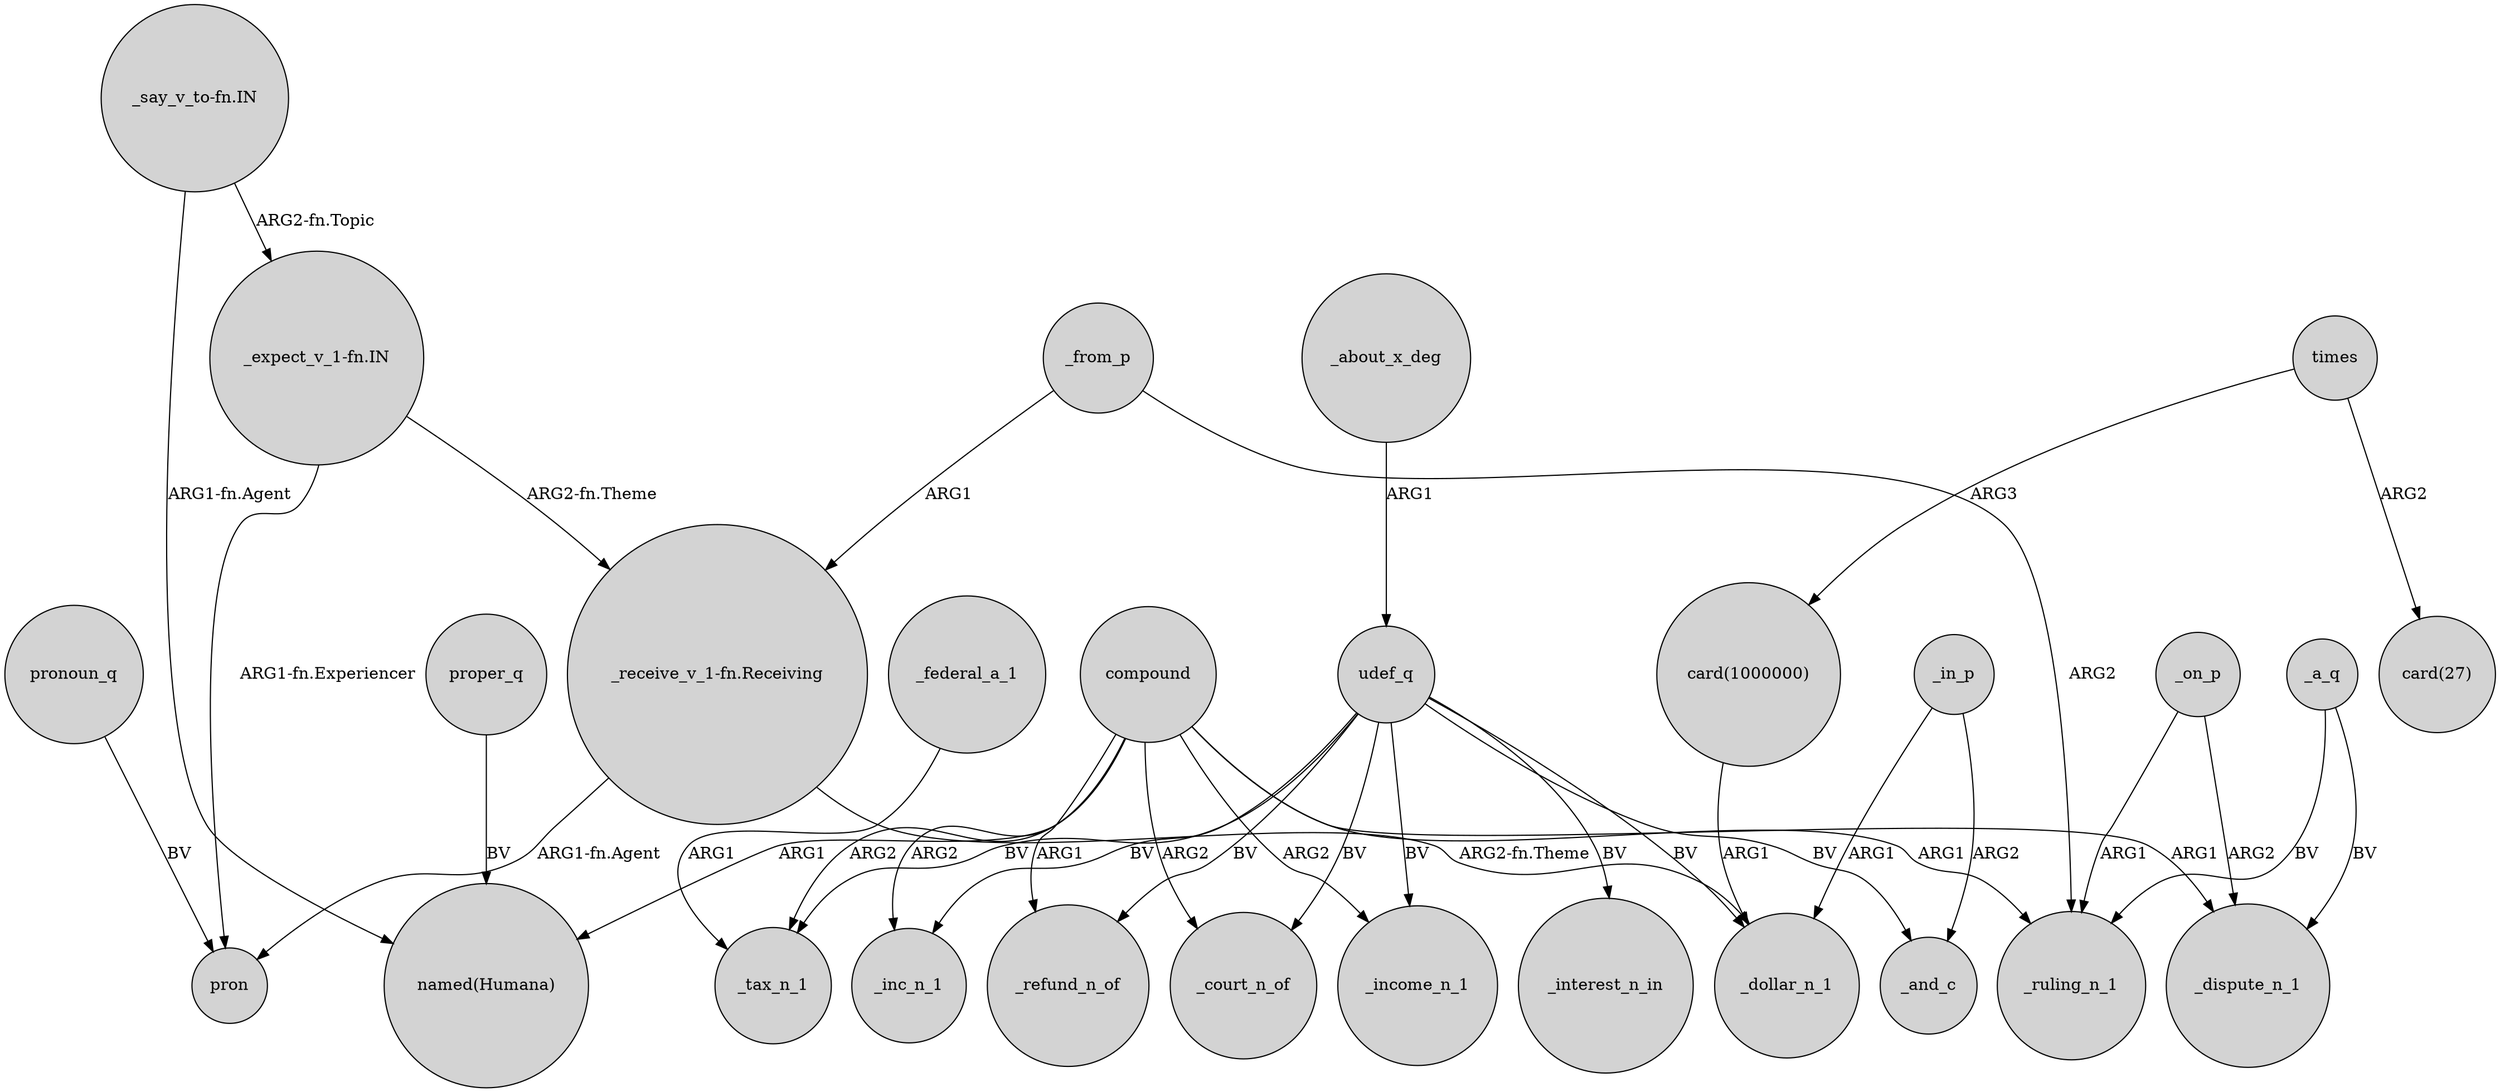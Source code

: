 digraph {
	node [shape=circle style=filled]
	"card(1000000)" -> _dollar_n_1 [label=ARG1]
	"_expect_v_1-fn.IN" -> "_receive_v_1-fn.Receiving" [label="ARG2-fn.Theme"]
	udef_q -> _inc_n_1 [label=BV]
	compound -> _refund_n_of [label=ARG1]
	_on_p -> _dispute_n_1 [label=ARG2]
	_federal_a_1 -> _tax_n_1 [label=ARG1]
	udef_q -> _court_n_of [label=BV]
	times -> "card(27)" [label=ARG2]
	udef_q -> _interest_n_in [label=BV]
	proper_q -> "named(Humana)" [label=BV]
	_on_p -> _ruling_n_1 [label=ARG1]
	_about_x_deg -> udef_q [label=ARG1]
	"_receive_v_1-fn.Receiving" -> _dollar_n_1 [label="ARG2-fn.Theme"]
	_a_q -> _dispute_n_1 [label=BV]
	udef_q -> _refund_n_of [label=BV]
	compound -> _dispute_n_1 [label=ARG1]
	compound -> "named(Humana)" [label=ARG1]
	"_receive_v_1-fn.Receiving" -> pron [label="ARG1-fn.Agent"]
	compound -> _income_n_1 [label=ARG2]
	pronoun_q -> pron [label=BV]
	udef_q -> _tax_n_1 [label=BV]
	compound -> _ruling_n_1 [label=ARG1]
	times -> "card(1000000)" [label=ARG3]
	compound -> _court_n_of [label=ARG2]
	"_say_v_to-fn.IN" -> "named(Humana)" [label="ARG1-fn.Agent"]
	"_expect_v_1-fn.IN" -> pron [label="ARG1-fn.Experiencer"]
	_a_q -> _ruling_n_1 [label=BV]
	_from_p -> "_receive_v_1-fn.Receiving" [label=ARG1]
	_in_p -> _dollar_n_1 [label=ARG1]
	"_say_v_to-fn.IN" -> "_expect_v_1-fn.IN" [label="ARG2-fn.Topic"]
	_from_p -> _ruling_n_1 [label=ARG2]
	compound -> _tax_n_1 [label=ARG2]
	udef_q -> _and_c [label=BV]
	_in_p -> _and_c [label=ARG2]
	compound -> _inc_n_1 [label=ARG2]
	udef_q -> _dollar_n_1 [label=BV]
	udef_q -> _income_n_1 [label=BV]
}
